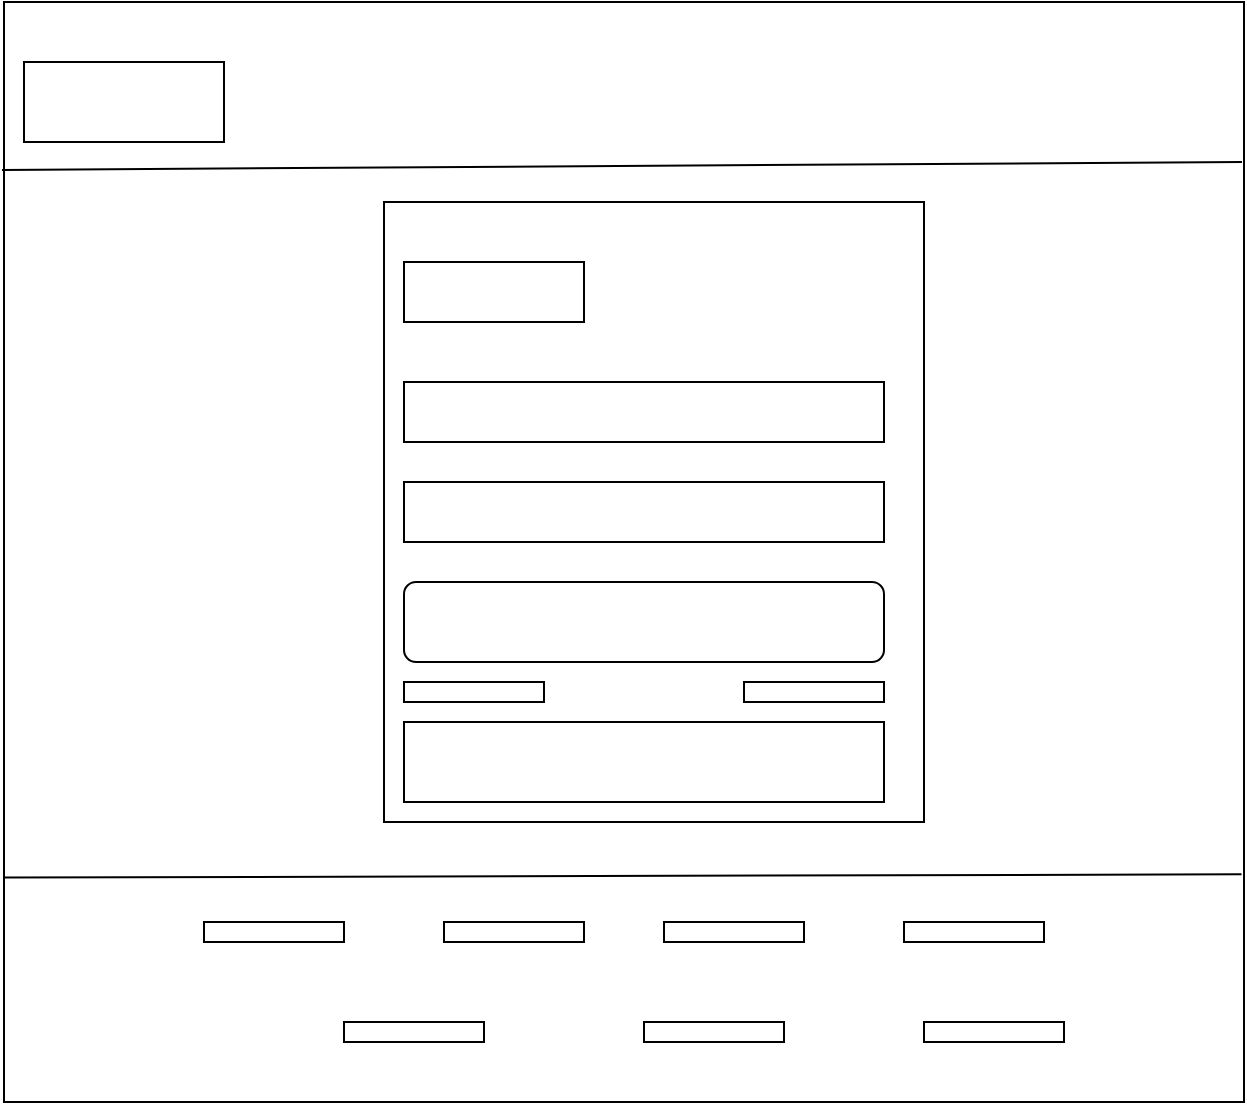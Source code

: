 <mxfile version="13.9.9" type="device"><diagram id="rBgHTE6V5WMG07jQDkQL" name="Page-1"><mxGraphModel dx="868" dy="510" grid="1" gridSize="10" guides="1" tooltips="1" connect="1" arrows="1" fold="1" page="1" pageScale="1" pageWidth="850" pageHeight="1100" math="0" shadow="0"><root><mxCell id="0"/><mxCell id="1" parent="0"/><mxCell id="mZwvznhLK8egebILp99p-1" value="" style="rounded=0;whiteSpace=wrap;html=1;" vertex="1" parent="1"><mxGeometry x="130" y="60" width="620" height="550" as="geometry"/></mxCell><mxCell id="mZwvznhLK8egebILp99p-2" value="" style="rounded=0;whiteSpace=wrap;html=1;" vertex="1" parent="1"><mxGeometry x="140" y="90" width="100" height="40" as="geometry"/></mxCell><mxCell id="mZwvznhLK8egebILp99p-3" value="" style="endArrow=none;html=1;" edge="1" parent="1"><mxGeometry width="50" height="50" relative="1" as="geometry"><mxPoint x="129" y="144" as="sourcePoint"/><mxPoint x="749" y="140" as="targetPoint"/></mxGeometry></mxCell><mxCell id="mZwvznhLK8egebILp99p-4" value="" style="endArrow=none;html=1;exitX=0;exitY=0.796;exitDx=0;exitDy=0;entryX=0.998;entryY=0.793;entryDx=0;entryDy=0;entryPerimeter=0;exitPerimeter=0;" edge="1" parent="1" source="mZwvznhLK8egebILp99p-1" target="mZwvznhLK8egebILp99p-1"><mxGeometry width="50" height="50" relative="1" as="geometry"><mxPoint x="400" y="290" as="sourcePoint"/><mxPoint x="450" y="240" as="targetPoint"/><Array as="points"/></mxGeometry></mxCell><mxCell id="mZwvznhLK8egebILp99p-5" value="" style="rounded=0;whiteSpace=wrap;html=1;" vertex="1" parent="1"><mxGeometry x="320" y="160" width="270" height="310" as="geometry"/></mxCell><mxCell id="mZwvznhLK8egebILp99p-8" value="" style="rounded=0;whiteSpace=wrap;html=1;" vertex="1" parent="1"><mxGeometry x="330" y="190" width="90" height="30" as="geometry"/></mxCell><mxCell id="mZwvznhLK8egebILp99p-9" value="" style="rounded=0;whiteSpace=wrap;html=1;" vertex="1" parent="1"><mxGeometry x="330" y="250" width="240" height="30" as="geometry"/></mxCell><mxCell id="mZwvznhLK8egebILp99p-10" value="" style="rounded=0;whiteSpace=wrap;html=1;" vertex="1" parent="1"><mxGeometry x="330" y="300" width="240" height="30" as="geometry"/></mxCell><mxCell id="mZwvznhLK8egebILp99p-11" value="" style="rounded=1;whiteSpace=wrap;html=1;" vertex="1" parent="1"><mxGeometry x="330" y="350" width="240" height="40" as="geometry"/></mxCell><mxCell id="mZwvznhLK8egebILp99p-12" value="" style="rounded=0;whiteSpace=wrap;html=1;" vertex="1" parent="1"><mxGeometry x="330" y="400" width="70" height="10" as="geometry"/></mxCell><mxCell id="mZwvznhLK8egebILp99p-17" value="" style="rounded=0;whiteSpace=wrap;html=1;" vertex="1" parent="1"><mxGeometry x="500" y="400" width="70" height="10" as="geometry"/></mxCell><mxCell id="mZwvznhLK8egebILp99p-18" value="" style="rounded=0;whiteSpace=wrap;html=1;" vertex="1" parent="1"><mxGeometry x="330" y="420" width="240" height="40" as="geometry"/></mxCell><mxCell id="mZwvznhLK8egebILp99p-19" value="" style="rounded=0;whiteSpace=wrap;html=1;" vertex="1" parent="1"><mxGeometry x="300" y="570" width="70" height="10" as="geometry"/></mxCell><mxCell id="mZwvznhLK8egebILp99p-20" value="" style="rounded=0;whiteSpace=wrap;html=1;" vertex="1" parent="1"><mxGeometry x="580" y="520" width="70" height="10" as="geometry"/></mxCell><mxCell id="mZwvznhLK8egebILp99p-21" value="" style="rounded=0;whiteSpace=wrap;html=1;" vertex="1" parent="1"><mxGeometry x="460" y="520" width="70" height="10" as="geometry"/></mxCell><mxCell id="mZwvznhLK8egebILp99p-22" value="" style="rounded=0;whiteSpace=wrap;html=1;" vertex="1" parent="1"><mxGeometry x="350" y="520" width="70" height="10" as="geometry"/></mxCell><mxCell id="mZwvznhLK8egebILp99p-23" value="" style="rounded=0;whiteSpace=wrap;html=1;" vertex="1" parent="1"><mxGeometry x="230" y="520" width="70" height="10" as="geometry"/></mxCell><mxCell id="mZwvznhLK8egebILp99p-26" value="" style="rounded=0;whiteSpace=wrap;html=1;" vertex="1" parent="1"><mxGeometry x="590" y="570" width="70" height="10" as="geometry"/></mxCell><mxCell id="mZwvznhLK8egebILp99p-27" value="" style="rounded=0;whiteSpace=wrap;html=1;" vertex="1" parent="1"><mxGeometry x="450" y="570" width="70" height="10" as="geometry"/></mxCell></root></mxGraphModel></diagram></mxfile>